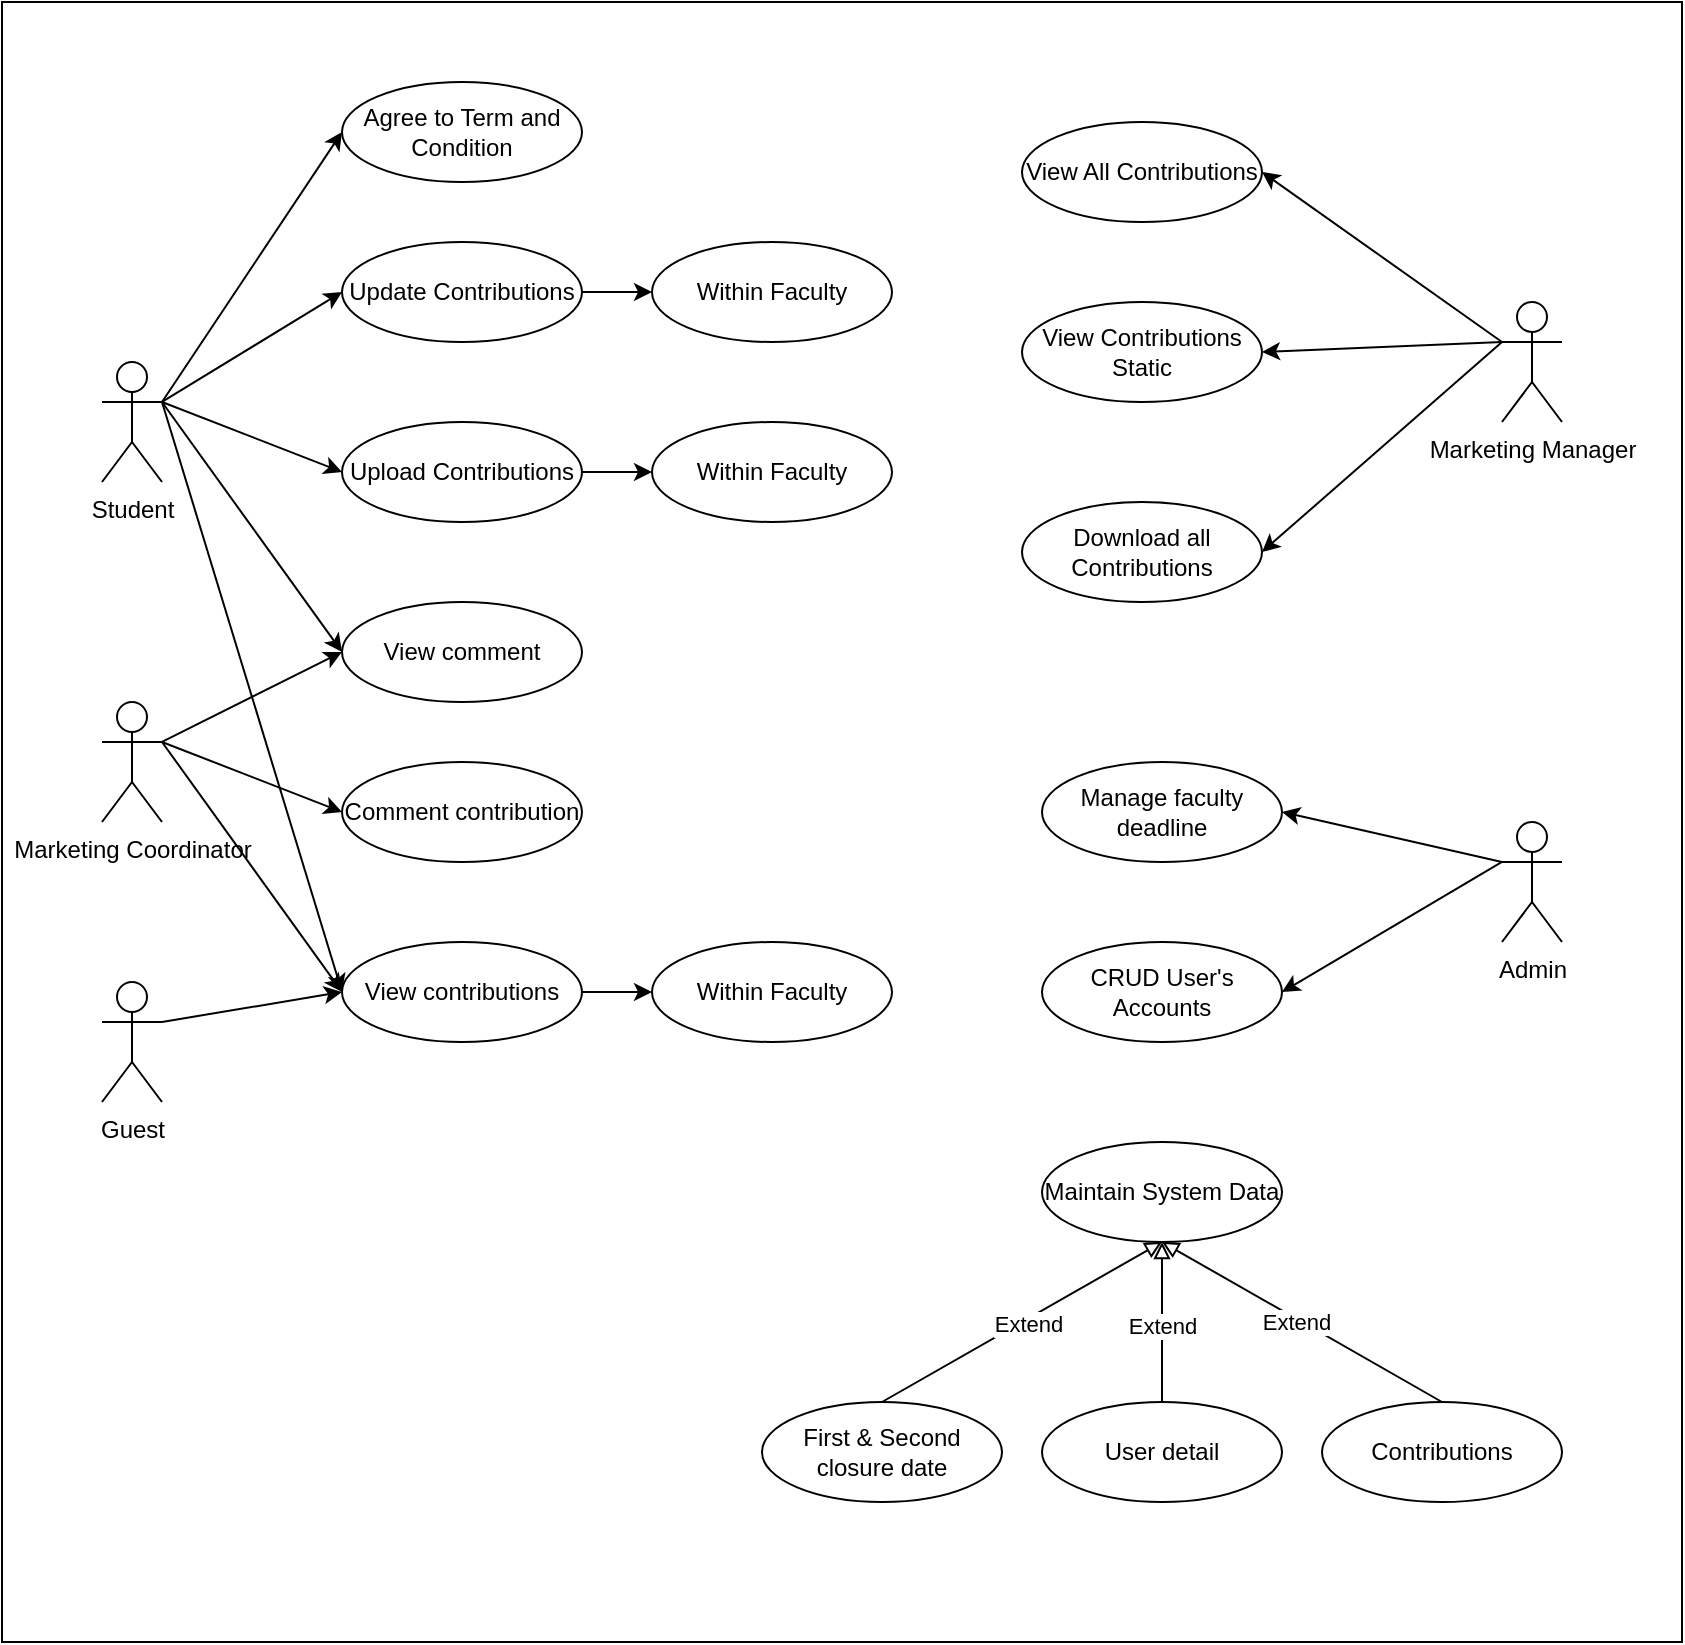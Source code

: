 <mxfile version="24.2.2" type="github">
  <diagram name="Page-1" id="vgnqtysXQieB4pXxnnxd">
    <mxGraphModel dx="1441" dy="774" grid="1" gridSize="10" guides="1" tooltips="1" connect="1" arrows="1" fold="1" page="1" pageScale="1" pageWidth="850" pageHeight="1100" math="0" shadow="0">
      <root>
        <mxCell id="0" />
        <mxCell id="1" parent="0" />
        <mxCell id="5GnFBJSOActx5n4x3gq5-1" value="" style="rounded=0;whiteSpace=wrap;html=1;" parent="1" vertex="1">
          <mxGeometry x="100" y="10" width="840" height="820" as="geometry" />
        </mxCell>
        <mxCell id="5GnFBJSOActx5n4x3gq5-2" value="Admin" style="shape=umlActor;verticalLabelPosition=bottom;verticalAlign=top;html=1;outlineConnect=0;" parent="1" vertex="1">
          <mxGeometry x="850" y="420" width="30" height="60" as="geometry" />
        </mxCell>
        <mxCell id="5GnFBJSOActx5n4x3gq5-3" value="Guest" style="shape=umlActor;verticalLabelPosition=bottom;verticalAlign=top;html=1;outlineConnect=0;" parent="1" vertex="1">
          <mxGeometry x="150" y="500" width="30" height="60" as="geometry" />
        </mxCell>
        <mxCell id="5GnFBJSOActx5n4x3gq5-4" value="Marketing Manager" style="shape=umlActor;verticalLabelPosition=bottom;verticalAlign=top;html=1;outlineConnect=0;" parent="1" vertex="1">
          <mxGeometry x="850" y="160" width="30" height="60" as="geometry" />
        </mxCell>
        <mxCell id="5GnFBJSOActx5n4x3gq5-5" value="Marketing Coordinator" style="shape=umlActor;verticalLabelPosition=bottom;verticalAlign=top;html=1;outlineConnect=0;" parent="1" vertex="1">
          <mxGeometry x="150" y="360" width="30" height="60" as="geometry" />
        </mxCell>
        <mxCell id="5GnFBJSOActx5n4x3gq5-6" value="Student" style="shape=umlActor;verticalLabelPosition=bottom;verticalAlign=top;html=1;outlineConnect=0;" parent="1" vertex="1">
          <mxGeometry x="150" y="190" width="30" height="60" as="geometry" />
        </mxCell>
        <mxCell id="5GnFBJSOActx5n4x3gq5-15" value="Within Faculty" style="ellipse;whiteSpace=wrap;html=1;" parent="1" vertex="1">
          <mxGeometry x="425" y="220" width="120" height="50" as="geometry" />
        </mxCell>
        <mxCell id="5GnFBJSOActx5n4x3gq5-18" value="Upload Contributions" style="ellipse;whiteSpace=wrap;html=1;" parent="1" vertex="1">
          <mxGeometry x="270" y="220" width="120" height="50" as="geometry" />
        </mxCell>
        <mxCell id="5GnFBJSOActx5n4x3gq5-20" value="" style="endArrow=classic;html=1;rounded=0;exitX=1;exitY=0.333;exitDx=0;exitDy=0;exitPerimeter=0;entryX=0;entryY=0.5;entryDx=0;entryDy=0;" parent="1" source="5GnFBJSOActx5n4x3gq5-6" target="5GnFBJSOActx5n4x3gq5-18" edge="1">
          <mxGeometry width="50" height="50" relative="1" as="geometry">
            <mxPoint x="400" y="160" as="sourcePoint" />
            <mxPoint x="450" y="110" as="targetPoint" />
          </mxGeometry>
        </mxCell>
        <mxCell id="5GnFBJSOActx5n4x3gq5-27" style="edgeStyle=orthogonalEdgeStyle;rounded=0;orthogonalLoop=1;jettySize=auto;html=1;exitX=0.5;exitY=1;exitDx=0;exitDy=0;" parent="1" source="5GnFBJSOActx5n4x3gq5-15" target="5GnFBJSOActx5n4x3gq5-15" edge="1">
          <mxGeometry relative="1" as="geometry" />
        </mxCell>
        <mxCell id="5GnFBJSOActx5n4x3gq5-28" value="View All Contributions" style="ellipse;whiteSpace=wrap;html=1;" parent="1" vertex="1">
          <mxGeometry x="610" y="70" width="120" height="50" as="geometry" />
        </mxCell>
        <mxCell id="5GnFBJSOActx5n4x3gq5-33" value="Manage faculty deadline" style="ellipse;whiteSpace=wrap;html=1;" parent="1" vertex="1">
          <mxGeometry x="620" y="390" width="120" height="50" as="geometry" />
        </mxCell>
        <mxCell id="rEA6fzusFfQtPm0cxR4m-1" value="Comment contribution" style="ellipse;whiteSpace=wrap;html=1;" vertex="1" parent="1">
          <mxGeometry x="270" y="390" width="120" height="50" as="geometry" />
        </mxCell>
        <mxCell id="rEA6fzusFfQtPm0cxR4m-2" value="" style="endArrow=classic;html=1;rounded=0;exitX=1;exitY=0.333;exitDx=0;exitDy=0;exitPerimeter=0;entryX=0;entryY=0.5;entryDx=0;entryDy=0;" edge="1" parent="1" source="5GnFBJSOActx5n4x3gq5-5" target="rEA6fzusFfQtPm0cxR4m-1">
          <mxGeometry width="50" height="50" relative="1" as="geometry">
            <mxPoint x="400" y="410" as="sourcePoint" />
            <mxPoint x="450" y="360" as="targetPoint" />
          </mxGeometry>
        </mxCell>
        <mxCell id="rEA6fzusFfQtPm0cxR4m-4" value="Update Contributions" style="ellipse;whiteSpace=wrap;html=1;" vertex="1" parent="1">
          <mxGeometry x="270" y="130" width="120" height="50" as="geometry" />
        </mxCell>
        <mxCell id="rEA6fzusFfQtPm0cxR4m-5" value="" style="endArrow=classic;html=1;rounded=0;exitX=1;exitY=0.333;exitDx=0;exitDy=0;exitPerimeter=0;entryX=0;entryY=0.5;entryDx=0;entryDy=0;" edge="1" parent="1" source="5GnFBJSOActx5n4x3gq5-6" target="rEA6fzusFfQtPm0cxR4m-4">
          <mxGeometry width="50" height="50" relative="1" as="geometry">
            <mxPoint x="400" y="410" as="sourcePoint" />
            <mxPoint x="450" y="360" as="targetPoint" />
          </mxGeometry>
        </mxCell>
        <mxCell id="rEA6fzusFfQtPm0cxR4m-6" value="Within Faculty" style="ellipse;whiteSpace=wrap;html=1;" vertex="1" parent="1">
          <mxGeometry x="425" y="130" width="120" height="50" as="geometry" />
        </mxCell>
        <mxCell id="rEA6fzusFfQtPm0cxR4m-8" value="" style="endArrow=classic;html=1;rounded=0;exitX=1;exitY=0.5;exitDx=0;exitDy=0;entryX=0;entryY=0.5;entryDx=0;entryDy=0;" edge="1" parent="1" source="rEA6fzusFfQtPm0cxR4m-4" target="rEA6fzusFfQtPm0cxR4m-6">
          <mxGeometry width="50" height="50" relative="1" as="geometry">
            <mxPoint x="400" y="410" as="sourcePoint" />
            <mxPoint x="450" y="360" as="targetPoint" />
          </mxGeometry>
        </mxCell>
        <mxCell id="rEA6fzusFfQtPm0cxR4m-9" value="" style="endArrow=classic;html=1;rounded=0;exitX=1;exitY=0.5;exitDx=0;exitDy=0;entryX=0;entryY=0.5;entryDx=0;entryDy=0;" edge="1" parent="1" source="5GnFBJSOActx5n4x3gq5-18" target="5GnFBJSOActx5n4x3gq5-15">
          <mxGeometry width="50" height="50" relative="1" as="geometry">
            <mxPoint x="400" y="410" as="sourcePoint" />
            <mxPoint x="450" y="360" as="targetPoint" />
          </mxGeometry>
        </mxCell>
        <mxCell id="rEA6fzusFfQtPm0cxR4m-11" value="View contributions" style="ellipse;whiteSpace=wrap;html=1;" vertex="1" parent="1">
          <mxGeometry x="270" y="480" width="120" height="50" as="geometry" />
        </mxCell>
        <mxCell id="rEA6fzusFfQtPm0cxR4m-12" value="Within Faculty" style="ellipse;whiteSpace=wrap;html=1;" vertex="1" parent="1">
          <mxGeometry x="425" y="480" width="120" height="50" as="geometry" />
        </mxCell>
        <mxCell id="rEA6fzusFfQtPm0cxR4m-13" value="" style="endArrow=classic;html=1;rounded=0;exitX=1;exitY=0.5;exitDx=0;exitDy=0;entryX=0;entryY=0.5;entryDx=0;entryDy=0;" edge="1" parent="1" source="rEA6fzusFfQtPm0cxR4m-11" target="rEA6fzusFfQtPm0cxR4m-12">
          <mxGeometry width="50" height="50" relative="1" as="geometry">
            <mxPoint x="400" y="410" as="sourcePoint" />
            <mxPoint x="450" y="360" as="targetPoint" />
          </mxGeometry>
        </mxCell>
        <mxCell id="rEA6fzusFfQtPm0cxR4m-14" value="" style="endArrow=classic;html=1;rounded=0;exitX=1;exitY=0.333;exitDx=0;exitDy=0;exitPerimeter=0;entryX=0;entryY=0.5;entryDx=0;entryDy=0;" edge="1" parent="1" source="5GnFBJSOActx5n4x3gq5-5" target="rEA6fzusFfQtPm0cxR4m-11">
          <mxGeometry width="50" height="50" relative="1" as="geometry">
            <mxPoint x="190" y="380" as="sourcePoint" />
            <mxPoint x="450" y="360" as="targetPoint" />
          </mxGeometry>
        </mxCell>
        <mxCell id="rEA6fzusFfQtPm0cxR4m-15" value="" style="endArrow=classic;html=1;rounded=0;exitX=1;exitY=0.333;exitDx=0;exitDy=0;exitPerimeter=0;entryX=0;entryY=0.5;entryDx=0;entryDy=0;" edge="1" parent="1" source="5GnFBJSOActx5n4x3gq5-6" target="rEA6fzusFfQtPm0cxR4m-11">
          <mxGeometry width="50" height="50" relative="1" as="geometry">
            <mxPoint x="400" y="410" as="sourcePoint" />
            <mxPoint x="450" y="360" as="targetPoint" />
          </mxGeometry>
        </mxCell>
        <mxCell id="rEA6fzusFfQtPm0cxR4m-18" value="" style="endArrow=classic;html=1;rounded=0;exitX=1;exitY=0.333;exitDx=0;exitDy=0;exitPerimeter=0;entryX=0;entryY=0.5;entryDx=0;entryDy=0;" edge="1" parent="1" source="5GnFBJSOActx5n4x3gq5-3" target="rEA6fzusFfQtPm0cxR4m-11">
          <mxGeometry width="50" height="50" relative="1" as="geometry">
            <mxPoint x="400" y="410" as="sourcePoint" />
            <mxPoint x="450" y="360" as="targetPoint" />
          </mxGeometry>
        </mxCell>
        <mxCell id="rEA6fzusFfQtPm0cxR4m-19" value="View comment" style="ellipse;whiteSpace=wrap;html=1;" vertex="1" parent="1">
          <mxGeometry x="270" y="310" width="120" height="50" as="geometry" />
        </mxCell>
        <mxCell id="rEA6fzusFfQtPm0cxR4m-20" value="" style="endArrow=classic;html=1;rounded=0;exitX=1;exitY=0.333;exitDx=0;exitDy=0;exitPerimeter=0;entryX=0;entryY=0.5;entryDx=0;entryDy=0;" edge="1" parent="1" source="5GnFBJSOActx5n4x3gq5-6" target="rEA6fzusFfQtPm0cxR4m-19">
          <mxGeometry width="50" height="50" relative="1" as="geometry">
            <mxPoint x="400" y="610" as="sourcePoint" />
            <mxPoint x="450" y="560" as="targetPoint" />
          </mxGeometry>
        </mxCell>
        <mxCell id="rEA6fzusFfQtPm0cxR4m-26" value="" style="endArrow=classic;html=1;rounded=0;exitX=1;exitY=0.333;exitDx=0;exitDy=0;exitPerimeter=0;entryX=0;entryY=0.5;entryDx=0;entryDy=0;" edge="1" parent="1" source="5GnFBJSOActx5n4x3gq5-5" target="rEA6fzusFfQtPm0cxR4m-19">
          <mxGeometry width="50" height="50" relative="1" as="geometry">
            <mxPoint x="400" y="410" as="sourcePoint" />
            <mxPoint x="450" y="360" as="targetPoint" />
          </mxGeometry>
        </mxCell>
        <mxCell id="rEA6fzusFfQtPm0cxR4m-27" value="Agree to Term and Condition" style="ellipse;whiteSpace=wrap;html=1;" vertex="1" parent="1">
          <mxGeometry x="270" y="50" width="120" height="50" as="geometry" />
        </mxCell>
        <mxCell id="rEA6fzusFfQtPm0cxR4m-28" value="" style="endArrow=classic;html=1;rounded=0;exitX=1;exitY=0.333;exitDx=0;exitDy=0;exitPerimeter=0;entryX=0;entryY=0.5;entryDx=0;entryDy=0;" edge="1" parent="1" source="5GnFBJSOActx5n4x3gq5-6" target="rEA6fzusFfQtPm0cxR4m-27">
          <mxGeometry width="50" height="50" relative="1" as="geometry">
            <mxPoint x="400" y="310" as="sourcePoint" />
            <mxPoint x="450" y="260" as="targetPoint" />
          </mxGeometry>
        </mxCell>
        <mxCell id="rEA6fzusFfQtPm0cxR4m-29" value="View Contributions Static" style="ellipse;whiteSpace=wrap;html=1;" vertex="1" parent="1">
          <mxGeometry x="610" y="160" width="120" height="50" as="geometry" />
        </mxCell>
        <mxCell id="rEA6fzusFfQtPm0cxR4m-30" value="Download all Contributions" style="ellipse;whiteSpace=wrap;html=1;" vertex="1" parent="1">
          <mxGeometry x="610" y="260" width="120" height="50" as="geometry" />
        </mxCell>
        <mxCell id="rEA6fzusFfQtPm0cxR4m-31" value="" style="endArrow=classic;html=1;rounded=0;exitX=0;exitY=0.333;exitDx=0;exitDy=0;exitPerimeter=0;entryX=1;entryY=0.5;entryDx=0;entryDy=0;" edge="1" parent="1" source="5GnFBJSOActx5n4x3gq5-4" target="5GnFBJSOActx5n4x3gq5-28">
          <mxGeometry width="50" height="50" relative="1" as="geometry">
            <mxPoint x="400" y="310" as="sourcePoint" />
            <mxPoint x="450" y="260" as="targetPoint" />
          </mxGeometry>
        </mxCell>
        <mxCell id="rEA6fzusFfQtPm0cxR4m-32" value="" style="endArrow=classic;html=1;rounded=0;exitX=0;exitY=0.333;exitDx=0;exitDy=0;exitPerimeter=0;entryX=1;entryY=0.5;entryDx=0;entryDy=0;" edge="1" parent="1" source="5GnFBJSOActx5n4x3gq5-4" target="rEA6fzusFfQtPm0cxR4m-29">
          <mxGeometry width="50" height="50" relative="1" as="geometry">
            <mxPoint x="400" y="310" as="sourcePoint" />
            <mxPoint x="450" y="260" as="targetPoint" />
          </mxGeometry>
        </mxCell>
        <mxCell id="rEA6fzusFfQtPm0cxR4m-33" value="" style="endArrow=classic;html=1;rounded=0;exitX=0;exitY=0.333;exitDx=0;exitDy=0;exitPerimeter=0;entryX=1;entryY=0.5;entryDx=0;entryDy=0;" edge="1" parent="1" source="5GnFBJSOActx5n4x3gq5-4" target="rEA6fzusFfQtPm0cxR4m-30">
          <mxGeometry width="50" height="50" relative="1" as="geometry">
            <mxPoint x="400" y="310" as="sourcePoint" />
            <mxPoint x="450" y="260" as="targetPoint" />
          </mxGeometry>
        </mxCell>
        <mxCell id="rEA6fzusFfQtPm0cxR4m-34" value="CRUD User&#39;s Accounts" style="ellipse;whiteSpace=wrap;html=1;" vertex="1" parent="1">
          <mxGeometry x="620" y="480" width="120" height="50" as="geometry" />
        </mxCell>
        <mxCell id="rEA6fzusFfQtPm0cxR4m-36" value="" style="endArrow=classic;html=1;rounded=0;exitX=0;exitY=0.333;exitDx=0;exitDy=0;exitPerimeter=0;entryX=1;entryY=0.5;entryDx=0;entryDy=0;" edge="1" parent="1" source="5GnFBJSOActx5n4x3gq5-2" target="5GnFBJSOActx5n4x3gq5-33">
          <mxGeometry width="50" height="50" relative="1" as="geometry">
            <mxPoint x="400" y="490" as="sourcePoint" />
            <mxPoint x="450" y="440" as="targetPoint" />
          </mxGeometry>
        </mxCell>
        <mxCell id="rEA6fzusFfQtPm0cxR4m-37" value="" style="endArrow=classic;html=1;rounded=0;exitX=0;exitY=0.333;exitDx=0;exitDy=0;exitPerimeter=0;entryX=1;entryY=0.5;entryDx=0;entryDy=0;" edge="1" parent="1" source="5GnFBJSOActx5n4x3gq5-2" target="rEA6fzusFfQtPm0cxR4m-34">
          <mxGeometry width="50" height="50" relative="1" as="geometry">
            <mxPoint x="400" y="490" as="sourcePoint" />
            <mxPoint x="450" y="440" as="targetPoint" />
          </mxGeometry>
        </mxCell>
        <mxCell id="rEA6fzusFfQtPm0cxR4m-38" value="Maintain System Data" style="ellipse;whiteSpace=wrap;html=1;" vertex="1" parent="1">
          <mxGeometry x="620" y="580" width="120" height="50" as="geometry" />
        </mxCell>
        <mxCell id="rEA6fzusFfQtPm0cxR4m-40" value="First &amp;amp; Second closure date" style="ellipse;whiteSpace=wrap;html=1;" vertex="1" parent="1">
          <mxGeometry x="480" y="710" width="120" height="50" as="geometry" />
        </mxCell>
        <mxCell id="rEA6fzusFfQtPm0cxR4m-41" value="User detail" style="ellipse;whiteSpace=wrap;html=1;" vertex="1" parent="1">
          <mxGeometry x="620" y="710" width="120" height="50" as="geometry" />
        </mxCell>
        <mxCell id="rEA6fzusFfQtPm0cxR4m-42" value="Contributions" style="ellipse;whiteSpace=wrap;html=1;" vertex="1" parent="1">
          <mxGeometry x="760" y="710" width="120" height="50" as="geometry" />
        </mxCell>
        <mxCell id="rEA6fzusFfQtPm0cxR4m-43" value="" style="endArrow=block;html=1;rounded=0;exitX=0.5;exitY=0;exitDx=0;exitDy=0;entryX=0.5;entryY=1;entryDx=0;entryDy=0;endFill=0;" edge="1" parent="1" source="rEA6fzusFfQtPm0cxR4m-40" target="rEA6fzusFfQtPm0cxR4m-38">
          <mxGeometry width="50" height="50" relative="1" as="geometry">
            <mxPoint x="400" y="590" as="sourcePoint" />
            <mxPoint x="450" y="540" as="targetPoint" />
          </mxGeometry>
        </mxCell>
        <mxCell id="rEA6fzusFfQtPm0cxR4m-46" value="Extend" style="edgeLabel;html=1;align=center;verticalAlign=middle;resizable=0;points=[];" vertex="1" connectable="0" parent="rEA6fzusFfQtPm0cxR4m-43">
          <mxGeometry x="0.026" y="-2" relative="1" as="geometry">
            <mxPoint as="offset" />
          </mxGeometry>
        </mxCell>
        <mxCell id="rEA6fzusFfQtPm0cxR4m-44" value="" style="endArrow=block;html=1;rounded=0;exitX=0.5;exitY=0;exitDx=0;exitDy=0;entryX=0.5;entryY=1;entryDx=0;entryDy=0;endFill=0;" edge="1" parent="1" source="rEA6fzusFfQtPm0cxR4m-41" target="rEA6fzusFfQtPm0cxR4m-38">
          <mxGeometry width="50" height="50" relative="1" as="geometry">
            <mxPoint x="550" y="720" as="sourcePoint" />
            <mxPoint x="690" y="640" as="targetPoint" />
          </mxGeometry>
        </mxCell>
        <mxCell id="rEA6fzusFfQtPm0cxR4m-47" value="Extend" style="edgeLabel;html=1;align=center;verticalAlign=middle;resizable=0;points=[];" vertex="1" connectable="0" parent="rEA6fzusFfQtPm0cxR4m-44">
          <mxGeometry x="-0.05" relative="1" as="geometry">
            <mxPoint as="offset" />
          </mxGeometry>
        </mxCell>
        <mxCell id="rEA6fzusFfQtPm0cxR4m-45" value="" style="endArrow=block;html=1;rounded=0;exitX=0.5;exitY=0;exitDx=0;exitDy=0;entryX=0.5;entryY=1;entryDx=0;entryDy=0;endFill=0;" edge="1" parent="1" source="rEA6fzusFfQtPm0cxR4m-42" target="rEA6fzusFfQtPm0cxR4m-38">
          <mxGeometry width="50" height="50" relative="1" as="geometry">
            <mxPoint x="560" y="730" as="sourcePoint" />
            <mxPoint x="700" y="650" as="targetPoint" />
          </mxGeometry>
        </mxCell>
        <mxCell id="rEA6fzusFfQtPm0cxR4m-48" value="Extend" style="edgeLabel;html=1;align=center;verticalAlign=middle;resizable=0;points=[];" vertex="1" connectable="0" parent="rEA6fzusFfQtPm0cxR4m-45">
          <mxGeometry x="0.038" y="1" relative="1" as="geometry">
            <mxPoint as="offset" />
          </mxGeometry>
        </mxCell>
      </root>
    </mxGraphModel>
  </diagram>
</mxfile>
